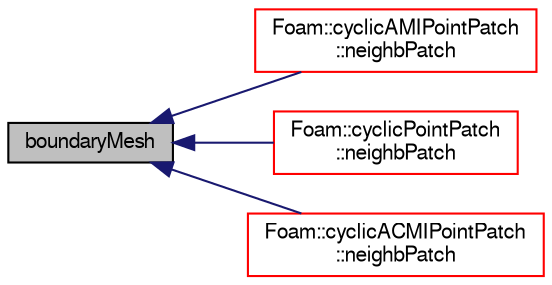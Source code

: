 digraph "boundaryMesh"
{
  bgcolor="transparent";
  edge [fontname="FreeSans",fontsize="10",labelfontname="FreeSans",labelfontsize="10"];
  node [fontname="FreeSans",fontsize="10",shape=record];
  rankdir="LR";
  Node1 [label="boundaryMesh",height=0.2,width=0.4,color="black", fillcolor="grey75", style="filled" fontcolor="black"];
  Node1 -> Node2 [dir="back",color="midnightblue",fontsize="10",style="solid",fontname="FreeSans"];
  Node2 [label="Foam::cyclicAMIPointPatch\l::neighbPatch",height=0.2,width=0.4,color="red",URL="$a00451.html#a390554b58e668af21557238edfd93eb5",tooltip="Return neighbour point patch. "];
  Node1 -> Node3 [dir="back",color="midnightblue",fontsize="10",style="solid",fontname="FreeSans"];
  Node3 [label="Foam::cyclicPointPatch\l::neighbPatch",height=0.2,width=0.4,color="red",URL="$a00461.html#ac7959480f9f7d01020ae8898d87a35bf",tooltip="Return neighbour point patch. "];
  Node1 -> Node4 [dir="back",color="midnightblue",fontsize="10",style="solid",fontname="FreeSans"];
  Node4 [label="Foam::cyclicACMIPointPatch\l::neighbPatch",height=0.2,width=0.4,color="red",URL="$a00441.html#af52ae7eb15af344f0d24ae5428a2d111",tooltip="Return neighbour point patch. "];
}
